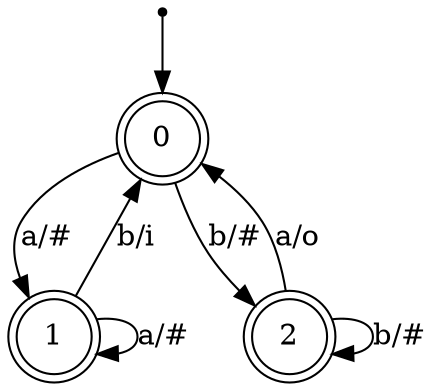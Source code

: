 digraph G {
	node [shape = doublecircle]; 0;
	node [shape = doublecircle]; 1;
	node [shape = doublecircle]; 2;
	node [shape = point ]; qi
	node [shape = circle];
	qi -> 0;
	0 -> 1 [ label="a/#" ];
	0 -> 2 [ label="b/#" ];
	1 -> 1 [ label="a/#" ];
	1 -> 0 [ label="b/i" ];
	2 -> 0 [ label="a/o" ];
	2 -> 2 [ label="b/#" ];
}
